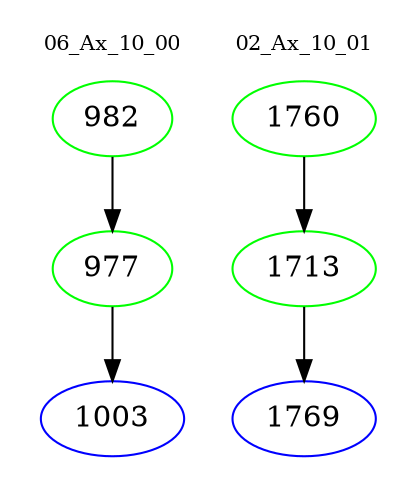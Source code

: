 digraph{
subgraph cluster_0 {
color = white
label = "06_Ax_10_00";
fontsize=10;
T0_982 [label="982", color="green"]
T0_982 -> T0_977 [color="black"]
T0_977 [label="977", color="green"]
T0_977 -> T0_1003 [color="black"]
T0_1003 [label="1003", color="blue"]
}
subgraph cluster_1 {
color = white
label = "02_Ax_10_01";
fontsize=10;
T1_1760 [label="1760", color="green"]
T1_1760 -> T1_1713 [color="black"]
T1_1713 [label="1713", color="green"]
T1_1713 -> T1_1769 [color="black"]
T1_1769 [label="1769", color="blue"]
}
}
